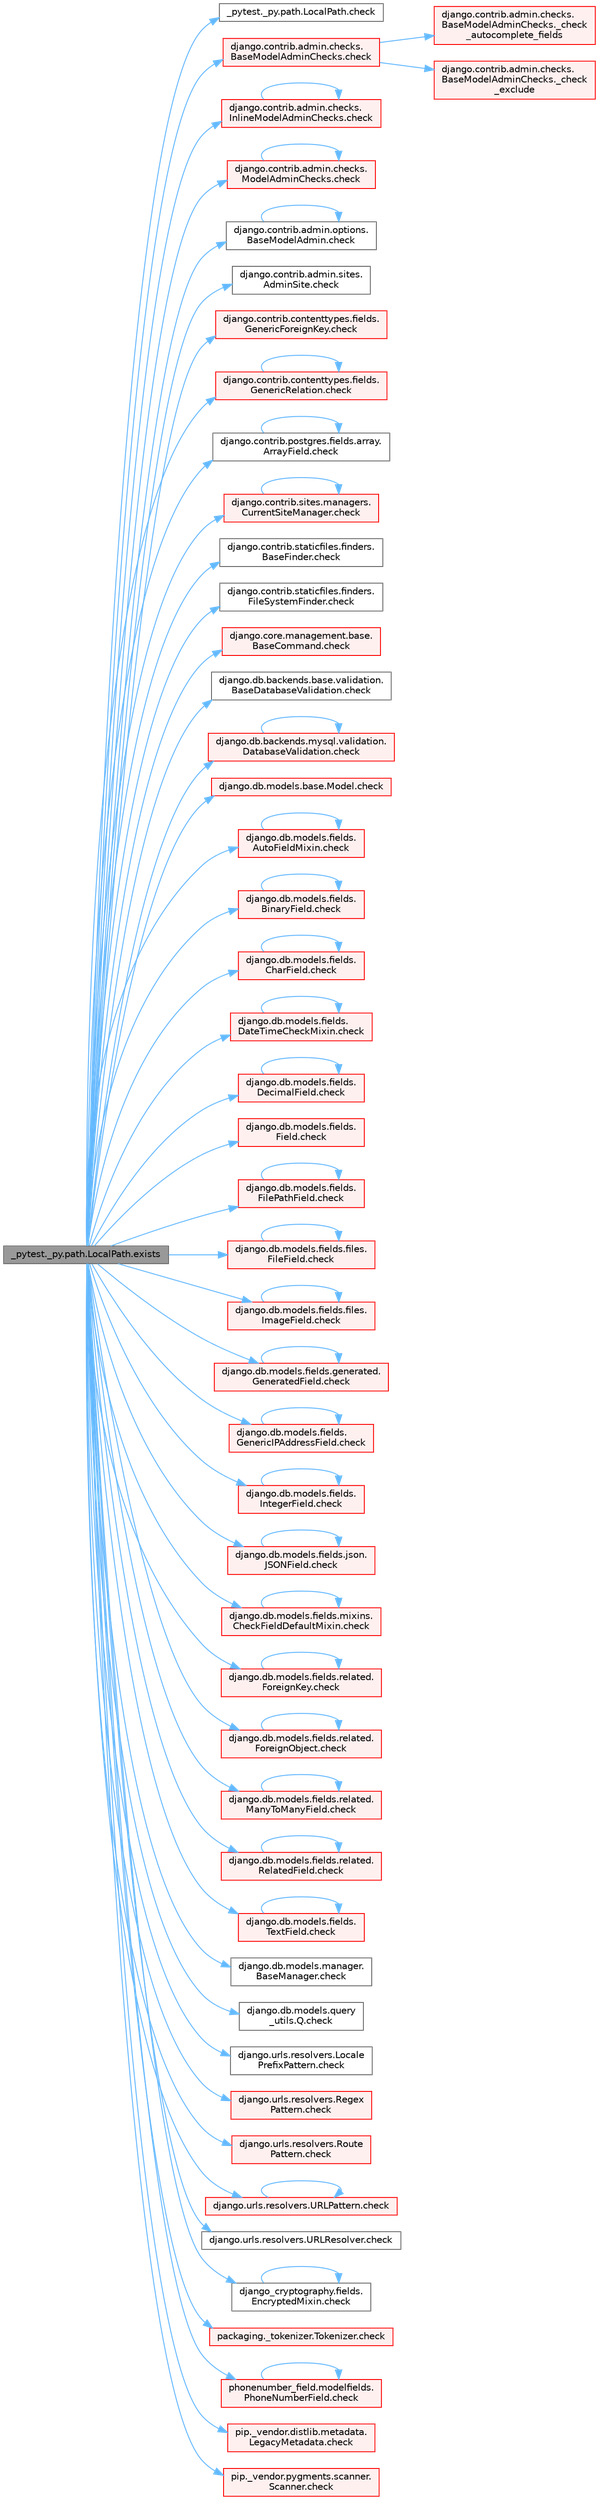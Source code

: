 digraph "_pytest._py.path.LocalPath.exists"
{
 // LATEX_PDF_SIZE
  bgcolor="transparent";
  edge [fontname=Helvetica,fontsize=10,labelfontname=Helvetica,labelfontsize=10];
  node [fontname=Helvetica,fontsize=10,shape=box,height=0.2,width=0.4];
  rankdir="LR";
  Node1 [id="Node000001",label="_pytest._py.path.LocalPath.exists",height=0.2,width=0.4,color="gray40", fillcolor="grey60", style="filled", fontcolor="black",tooltip=" "];
  Node1 -> Node2 [id="edge1_Node000001_Node000002",color="steelblue1",style="solid",tooltip=" "];
  Node2 [id="Node000002",label="_pytest._py.path.LocalPath.check",height=0.2,width=0.4,color="grey40", fillcolor="white", style="filled",URL="$class__pytest_1_1__py_1_1path_1_1_local_path.html#a4b987fb8998938ae4a5f4ed6aebf69ea",tooltip=" "];
  Node1 -> Node3 [id="edge2_Node000001_Node000003",color="steelblue1",style="solid",tooltip=" "];
  Node3 [id="Node000003",label="django.contrib.admin.checks.\lBaseModelAdminChecks.check",height=0.2,width=0.4,color="red", fillcolor="#FFF0F0", style="filled",URL="$classdjango_1_1contrib_1_1admin_1_1checks_1_1_base_model_admin_checks.html#a11595bf2b8d59e96fee553e518494d6d",tooltip=" "];
  Node3 -> Node4 [id="edge3_Node000003_Node000004",color="steelblue1",style="solid",tooltip=" "];
  Node4 [id="Node000004",label="django.contrib.admin.checks.\lBaseModelAdminChecks._check\l_autocomplete_fields",height=0.2,width=0.4,color="red", fillcolor="#FFF0F0", style="filled",URL="$classdjango_1_1contrib_1_1admin_1_1checks_1_1_base_model_admin_checks.html#aae28443fe76f9522cb186eb52a0535f4",tooltip=" "];
  Node3 -> Node8 [id="edge4_Node000003_Node000008",color="steelblue1",style="solid",tooltip=" "];
  Node8 [id="Node000008",label="django.contrib.admin.checks.\lBaseModelAdminChecks._check\l_exclude",height=0.2,width=0.4,color="red", fillcolor="#FFF0F0", style="filled",URL="$classdjango_1_1contrib_1_1admin_1_1checks_1_1_base_model_admin_checks.html#a7e568228221b7c8b6060525c1ffd5752",tooltip=" "];
  Node1 -> Node36 [id="edge5_Node000001_Node000036",color="steelblue1",style="solid",tooltip=" "];
  Node36 [id="Node000036",label="django.contrib.admin.checks.\lInlineModelAdminChecks.check",height=0.2,width=0.4,color="red", fillcolor="#FFF0F0", style="filled",URL="$classdjango_1_1contrib_1_1admin_1_1checks_1_1_inline_model_admin_checks.html#acdf096659f73e5facb970e774e61f7cc",tooltip=" "];
  Node36 -> Node36 [id="edge6_Node000036_Node000036",color="steelblue1",style="solid",tooltip=" "];
  Node1 -> Node45 [id="edge7_Node000001_Node000045",color="steelblue1",style="solid",tooltip=" "];
  Node45 [id="Node000045",label="django.contrib.admin.checks.\lModelAdminChecks.check",height=0.2,width=0.4,color="red", fillcolor="#FFF0F0", style="filled",URL="$classdjango_1_1contrib_1_1admin_1_1checks_1_1_model_admin_checks.html#afedbd9df38a2915eb0a5a9cea0731bc3",tooltip=" "];
  Node45 -> Node45 [id="edge8_Node000045_Node000045",color="steelblue1",style="solid",tooltip=" "];
  Node1 -> Node65 [id="edge9_Node000001_Node000065",color="steelblue1",style="solid",tooltip=" "];
  Node65 [id="Node000065",label="django.contrib.admin.options.\lBaseModelAdmin.check",height=0.2,width=0.4,color="grey40", fillcolor="white", style="filled",URL="$classdjango_1_1contrib_1_1admin_1_1options_1_1_base_model_admin.html#af32f399c528a3e552e7518976cc41a5b",tooltip=" "];
  Node65 -> Node65 [id="edge10_Node000065_Node000065",color="steelblue1",style="solid",tooltip=" "];
  Node1 -> Node66 [id="edge11_Node000001_Node000066",color="steelblue1",style="solid",tooltip=" "];
  Node66 [id="Node000066",label="django.contrib.admin.sites.\lAdminSite.check",height=0.2,width=0.4,color="grey40", fillcolor="white", style="filled",URL="$classdjango_1_1contrib_1_1admin_1_1sites_1_1_admin_site.html#aefedadd8ec4a978001a8182443f0a75e",tooltip=" "];
  Node1 -> Node67 [id="edge12_Node000001_Node000067",color="steelblue1",style="solid",tooltip=" "];
  Node67 [id="Node000067",label="django.contrib.contenttypes.fields.\lGenericForeignKey.check",height=0.2,width=0.4,color="red", fillcolor="#FFF0F0", style="filled",URL="$classdjango_1_1contrib_1_1contenttypes_1_1fields_1_1_generic_foreign_key.html#a825d4540a94bc23ef0ce2a03f4ddb7fc",tooltip=" "];
  Node1 -> Node780 [id="edge13_Node000001_Node000780",color="steelblue1",style="solid",tooltip=" "];
  Node780 [id="Node000780",label="django.contrib.contenttypes.fields.\lGenericRelation.check",height=0.2,width=0.4,color="red", fillcolor="#FFF0F0", style="filled",URL="$classdjango_1_1contrib_1_1contenttypes_1_1fields_1_1_generic_relation.html#a45d009ec3d4930825210c7ec1bc16cac",tooltip=" "];
  Node780 -> Node780 [id="edge14_Node000780_Node000780",color="steelblue1",style="solid",tooltip=" "];
  Node1 -> Node784 [id="edge15_Node000001_Node000784",color="steelblue1",style="solid",tooltip=" "];
  Node784 [id="Node000784",label="django.contrib.postgres.fields.array.\lArrayField.check",height=0.2,width=0.4,color="grey40", fillcolor="white", style="filled",URL="$classdjango_1_1contrib_1_1postgres_1_1fields_1_1array_1_1_array_field.html#a3bfc183c9c8aad5ba35799fd720e9105",tooltip=" "];
  Node784 -> Node784 [id="edge16_Node000784_Node000784",color="steelblue1",style="solid",tooltip=" "];
  Node1 -> Node785 [id="edge17_Node000001_Node000785",color="steelblue1",style="solid",tooltip=" "];
  Node785 [id="Node000785",label="django.contrib.sites.managers.\lCurrentSiteManager.check",height=0.2,width=0.4,color="red", fillcolor="#FFF0F0", style="filled",URL="$classdjango_1_1contrib_1_1sites_1_1managers_1_1_current_site_manager.html#a24104e33647bb4f4a78f9a3b6f815248",tooltip=" "];
  Node785 -> Node785 [id="edge18_Node000785_Node000785",color="steelblue1",style="solid",tooltip=" "];
  Node1 -> Node2175 [id="edge19_Node000001_Node002175",color="steelblue1",style="solid",tooltip=" "];
  Node2175 [id="Node002175",label="django.contrib.staticfiles.finders.\lBaseFinder.check",height=0.2,width=0.4,color="grey40", fillcolor="white", style="filled",URL="$classdjango_1_1contrib_1_1staticfiles_1_1finders_1_1_base_finder.html#ab92c4f7950eea18b75fdb93463b0d29d",tooltip=" "];
  Node1 -> Node2176 [id="edge20_Node000001_Node002176",color="steelblue1",style="solid",tooltip=" "];
  Node2176 [id="Node002176",label="django.contrib.staticfiles.finders.\lFileSystemFinder.check",height=0.2,width=0.4,color="grey40", fillcolor="white", style="filled",URL="$classdjango_1_1contrib_1_1staticfiles_1_1finders_1_1_file_system_finder.html#a709eac9ec46c5e67a0ba159b658dc15a",tooltip=" "];
  Node1 -> Node2177 [id="edge21_Node000001_Node002177",color="steelblue1",style="solid",tooltip=" "];
  Node2177 [id="Node002177",label="django.core.management.base.\lBaseCommand.check",height=0.2,width=0.4,color="red", fillcolor="#FFF0F0", style="filled",URL="$classdjango_1_1core_1_1management_1_1base_1_1_base_command.html#a0ff1b562b3f6e68600b828fce3cf09b6",tooltip=" "];
  Node1 -> Node2178 [id="edge22_Node000001_Node002178",color="steelblue1",style="solid",tooltip=" "];
  Node2178 [id="Node002178",label="django.db.backends.base.validation.\lBaseDatabaseValidation.check",height=0.2,width=0.4,color="grey40", fillcolor="white", style="filled",URL="$classdjango_1_1db_1_1backends_1_1base_1_1validation_1_1_base_database_validation.html#aba603612877c7a309dad634f434bf751",tooltip=" "];
  Node1 -> Node2179 [id="edge23_Node000001_Node002179",color="steelblue1",style="solid",tooltip=" "];
  Node2179 [id="Node002179",label="django.db.backends.mysql.validation.\lDatabaseValidation.check",height=0.2,width=0.4,color="red", fillcolor="#FFF0F0", style="filled",URL="$classdjango_1_1db_1_1backends_1_1mysql_1_1validation_1_1_database_validation.html#ae97ac90b3d18457f080c5eb1c0412d88",tooltip=" "];
  Node2179 -> Node2179 [id="edge24_Node002179_Node002179",color="steelblue1",style="solid",tooltip=" "];
  Node1 -> Node2181 [id="edge25_Node000001_Node002181",color="steelblue1",style="solid",tooltip=" "];
  Node2181 [id="Node002181",label="django.db.models.base.Model.check",height=0.2,width=0.4,color="red", fillcolor="#FFF0F0", style="filled",URL="$classdjango_1_1db_1_1models_1_1base_1_1_model.html#ab2d7ad77a925236e80619ead6c3d7f4b",tooltip=" "];
  Node1 -> Node2201 [id="edge26_Node000001_Node002201",color="steelblue1",style="solid",tooltip=" "];
  Node2201 [id="Node002201",label="django.db.models.fields.\lAutoFieldMixin.check",height=0.2,width=0.4,color="red", fillcolor="#FFF0F0", style="filled",URL="$classdjango_1_1db_1_1models_1_1fields_1_1_auto_field_mixin.html#a85eb07224cb0ac2d36fbd60bca546bef",tooltip=" "];
  Node2201 -> Node2201 [id="edge27_Node002201_Node002201",color="steelblue1",style="solid",tooltip=" "];
  Node1 -> Node2204 [id="edge28_Node000001_Node002204",color="steelblue1",style="solid",tooltip=" "];
  Node2204 [id="Node002204",label="django.db.models.fields.\lBinaryField.check",height=0.2,width=0.4,color="red", fillcolor="#FFF0F0", style="filled",URL="$classdjango_1_1db_1_1models_1_1fields_1_1_binary_field.html#a51c981fa6aa2a2e1d4efcfa766673646",tooltip=" "];
  Node2204 -> Node2204 [id="edge29_Node002204_Node002204",color="steelblue1",style="solid",tooltip=" "];
  Node1 -> Node2206 [id="edge30_Node000001_Node002206",color="steelblue1",style="solid",tooltip=" "];
  Node2206 [id="Node002206",label="django.db.models.fields.\lCharField.check",height=0.2,width=0.4,color="red", fillcolor="#FFF0F0", style="filled",URL="$classdjango_1_1db_1_1models_1_1fields_1_1_char_field.html#a0eb18a4df8ce40930eb724339c6441b0",tooltip=" "];
  Node2206 -> Node2206 [id="edge31_Node002206_Node002206",color="steelblue1",style="solid",tooltip=" "];
  Node1 -> Node2210 [id="edge32_Node000001_Node002210",color="steelblue1",style="solid",tooltip=" "];
  Node2210 [id="Node002210",label="django.db.models.fields.\lDateTimeCheckMixin.check",height=0.2,width=0.4,color="red", fillcolor="#FFF0F0", style="filled",URL="$classdjango_1_1db_1_1models_1_1fields_1_1_date_time_check_mixin.html#ab7287b8bf80b28f6f50dec25d9a67a3a",tooltip=" "];
  Node2210 -> Node2210 [id="edge33_Node002210_Node002210",color="steelblue1",style="solid",tooltip=" "];
  Node1 -> Node2220 [id="edge34_Node000001_Node002220",color="steelblue1",style="solid",tooltip=" "];
  Node2220 [id="Node002220",label="django.db.models.fields.\lDecimalField.check",height=0.2,width=0.4,color="red", fillcolor="#FFF0F0", style="filled",URL="$classdjango_1_1db_1_1models_1_1fields_1_1_decimal_field.html#ab3ffc1695661a8734c24c28af00b6069",tooltip=" "];
  Node2220 -> Node2220 [id="edge35_Node002220_Node002220",color="steelblue1",style="solid",tooltip=" "];
  Node1 -> Node2224 [id="edge36_Node000001_Node002224",color="steelblue1",style="solid",tooltip=" "];
  Node2224 [id="Node002224",label="django.db.models.fields.\lField.check",height=0.2,width=0.4,color="red", fillcolor="#FFF0F0", style="filled",URL="$classdjango_1_1db_1_1models_1_1fields_1_1_field.html#ad2ebd34e73f0b1ff16ba6b6f155633ac",tooltip=" "];
  Node1 -> Node2237 [id="edge37_Node000001_Node002237",color="steelblue1",style="solid",tooltip=" "];
  Node2237 [id="Node002237",label="django.db.models.fields.\lFilePathField.check",height=0.2,width=0.4,color="red", fillcolor="#FFF0F0", style="filled",URL="$classdjango_1_1db_1_1models_1_1fields_1_1_file_path_field.html#acc2e0785469b1e3140219b0c9a195afb",tooltip=" "];
  Node2237 -> Node2237 [id="edge38_Node002237_Node002237",color="steelblue1",style="solid",tooltip=" "];
  Node1 -> Node2239 [id="edge39_Node000001_Node002239",color="steelblue1",style="solid",tooltip=" "];
  Node2239 [id="Node002239",label="django.db.models.fields.files.\lFileField.check",height=0.2,width=0.4,color="red", fillcolor="#FFF0F0", style="filled",URL="$classdjango_1_1db_1_1models_1_1fields_1_1files_1_1_file_field.html#a8922e0bff68bd802386352a5fccd8a85",tooltip=" "];
  Node2239 -> Node2239 [id="edge40_Node002239_Node002239",color="steelblue1",style="solid",tooltip=" "];
  Node1 -> Node2241 [id="edge41_Node000001_Node002241",color="steelblue1",style="solid",tooltip=" "];
  Node2241 [id="Node002241",label="django.db.models.fields.files.\lImageField.check",height=0.2,width=0.4,color="red", fillcolor="#FFF0F0", style="filled",URL="$classdjango_1_1db_1_1models_1_1fields_1_1files_1_1_image_field.html#a6e057f35358dcae72cbc468e58477f82",tooltip=" "];
  Node2241 -> Node2241 [id="edge42_Node002241_Node002241",color="steelblue1",style="solid",tooltip=" "];
  Node1 -> Node2243 [id="edge43_Node000001_Node002243",color="steelblue1",style="solid",tooltip=" "];
  Node2243 [id="Node002243",label="django.db.models.fields.generated.\lGeneratedField.check",height=0.2,width=0.4,color="red", fillcolor="#FFF0F0", style="filled",URL="$classdjango_1_1db_1_1models_1_1fields_1_1generated_1_1_generated_field.html#a17dcd0f6d6580cb5f6417d8730312ad6",tooltip=" "];
  Node2243 -> Node2243 [id="edge44_Node002243_Node002243",color="steelblue1",style="solid",tooltip=" "];
  Node1 -> Node2250 [id="edge45_Node000001_Node002250",color="steelblue1",style="solid",tooltip=" "];
  Node2250 [id="Node002250",label="django.db.models.fields.\lGenericIPAddressField.check",height=0.2,width=0.4,color="red", fillcolor="#FFF0F0", style="filled",URL="$classdjango_1_1db_1_1models_1_1fields_1_1_generic_i_p_address_field.html#af73879f6f7868b661fe27d031849cbfb",tooltip=" "];
  Node2250 -> Node2250 [id="edge46_Node002250_Node002250",color="steelblue1",style="solid",tooltip=" "];
  Node1 -> Node2252 [id="edge47_Node000001_Node002252",color="steelblue1",style="solid",tooltip=" "];
  Node2252 [id="Node002252",label="django.db.models.fields.\lIntegerField.check",height=0.2,width=0.4,color="red", fillcolor="#FFF0F0", style="filled",URL="$classdjango_1_1db_1_1models_1_1fields_1_1_integer_field.html#a5e5ba3fdfa77ed60312a7d653c18646c",tooltip=" "];
  Node2252 -> Node2252 [id="edge48_Node002252_Node002252",color="steelblue1",style="solid",tooltip=" "];
  Node1 -> Node2254 [id="edge49_Node000001_Node002254",color="steelblue1",style="solid",tooltip=" "];
  Node2254 [id="Node002254",label="django.db.models.fields.json.\lJSONField.check",height=0.2,width=0.4,color="red", fillcolor="#FFF0F0", style="filled",URL="$classdjango_1_1db_1_1models_1_1fields_1_1json_1_1_j_s_o_n_field.html#a3e212f8702c9959a9043f962509472b4",tooltip=" "];
  Node2254 -> Node2254 [id="edge50_Node002254_Node002254",color="steelblue1",style="solid",tooltip=" "];
  Node1 -> Node2255 [id="edge51_Node000001_Node002255",color="steelblue1",style="solid",tooltip=" "];
  Node2255 [id="Node002255",label="django.db.models.fields.mixins.\lCheckFieldDefaultMixin.check",height=0.2,width=0.4,color="red", fillcolor="#FFF0F0", style="filled",URL="$classdjango_1_1db_1_1models_1_1fields_1_1mixins_1_1_check_field_default_mixin.html#a60e678d87f918980b2665c9586ac6e30",tooltip=" "];
  Node2255 -> Node2255 [id="edge52_Node002255_Node002255",color="steelblue1",style="solid",tooltip=" "];
  Node1 -> Node2257 [id="edge53_Node000001_Node002257",color="steelblue1",style="solid",tooltip=" "];
  Node2257 [id="Node002257",label="django.db.models.fields.related.\lForeignKey.check",height=0.2,width=0.4,color="red", fillcolor="#FFF0F0", style="filled",URL="$classdjango_1_1db_1_1models_1_1fields_1_1related_1_1_foreign_key.html#a4f1f9779dfed8a2ecc2ef8e7c763ac2e",tooltip=" "];
  Node2257 -> Node2257 [id="edge54_Node002257_Node002257",color="steelblue1",style="solid",tooltip=" "];
  Node1 -> Node2263 [id="edge55_Node000001_Node002263",color="steelblue1",style="solid",tooltip=" "];
  Node2263 [id="Node002263",label="django.db.models.fields.related.\lForeignObject.check",height=0.2,width=0.4,color="red", fillcolor="#FFF0F0", style="filled",URL="$classdjango_1_1db_1_1models_1_1fields_1_1related_1_1_foreign_object.html#a3f86b34db6a0c837940fd06a738f8874",tooltip=" "];
  Node2263 -> Node2263 [id="edge56_Node002263_Node002263",color="steelblue1",style="solid",tooltip=" "];
  Node1 -> Node2271 [id="edge57_Node000001_Node002271",color="steelblue1",style="solid",tooltip=" "];
  Node2271 [id="Node002271",label="django.db.models.fields.related.\lManyToManyField.check",height=0.2,width=0.4,color="red", fillcolor="#FFF0F0", style="filled",URL="$classdjango_1_1db_1_1models_1_1fields_1_1related_1_1_many_to_many_field.html#a27fb55abc0248b438349aaff84762a70",tooltip=" "];
  Node2271 -> Node2271 [id="edge58_Node002271_Node002271",color="steelblue1",style="solid",tooltip=" "];
  Node1 -> Node2275 [id="edge59_Node000001_Node002275",color="steelblue1",style="solid",tooltip=" "];
  Node2275 [id="Node002275",label="django.db.models.fields.related.\lRelatedField.check",height=0.2,width=0.4,color="red", fillcolor="#FFF0F0", style="filled",URL="$classdjango_1_1db_1_1models_1_1fields_1_1related_1_1_related_field.html#a0a6b770cf843d11a02a7eb2ed80bc434",tooltip=" "];
  Node2275 -> Node2275 [id="edge60_Node002275_Node002275",color="steelblue1",style="solid",tooltip=" "];
  Node1 -> Node2282 [id="edge61_Node000001_Node002282",color="steelblue1",style="solid",tooltip=" "];
  Node2282 [id="Node002282",label="django.db.models.fields.\lTextField.check",height=0.2,width=0.4,color="red", fillcolor="#FFF0F0", style="filled",URL="$classdjango_1_1db_1_1models_1_1fields_1_1_text_field.html#abe02a845bc6d9a80ecb48a81aa75eab2",tooltip=" "];
  Node2282 -> Node2282 [id="edge62_Node002282_Node002282",color="steelblue1",style="solid",tooltip=" "];
  Node1 -> Node2283 [id="edge63_Node000001_Node002283",color="steelblue1",style="solid",tooltip=" "];
  Node2283 [id="Node002283",label="django.db.models.manager.\lBaseManager.check",height=0.2,width=0.4,color="grey40", fillcolor="white", style="filled",URL="$classdjango_1_1db_1_1models_1_1manager_1_1_base_manager.html#a75e1657d2a4fa327ea1abadb6fd8fecc",tooltip=" "];
  Node1 -> Node2284 [id="edge64_Node000001_Node002284",color="steelblue1",style="solid",tooltip=" "];
  Node2284 [id="Node002284",label="django.db.models.query\l_utils.Q.check",height=0.2,width=0.4,color="grey40", fillcolor="white", style="filled",URL="$classdjango_1_1db_1_1models_1_1query__utils_1_1_q.html#a4636baa2ce17e41774ff3dbc101b8282",tooltip=" "];
  Node1 -> Node2285 [id="edge65_Node000001_Node002285",color="steelblue1",style="solid",tooltip=" "];
  Node2285 [id="Node002285",label="django.urls.resolvers.Locale\lPrefixPattern.check",height=0.2,width=0.4,color="grey40", fillcolor="white", style="filled",URL="$classdjango_1_1urls_1_1resolvers_1_1_locale_prefix_pattern.html#a06418738c03259aa6002067b414f0a88",tooltip=" "];
  Node1 -> Node2286 [id="edge66_Node000001_Node002286",color="steelblue1",style="solid",tooltip=" "];
  Node2286 [id="Node002286",label="django.urls.resolvers.Regex\lPattern.check",height=0.2,width=0.4,color="red", fillcolor="#FFF0F0", style="filled",URL="$classdjango_1_1urls_1_1resolvers_1_1_regex_pattern.html#a4fb074a83e87154e285b43ad16965c9d",tooltip=" "];
  Node1 -> Node2321 [id="edge67_Node000001_Node002321",color="steelblue1",style="solid",tooltip=" "];
  Node2321 [id="Node002321",label="django.urls.resolvers.Route\lPattern.check",height=0.2,width=0.4,color="red", fillcolor="#FFF0F0", style="filled",URL="$classdjango_1_1urls_1_1resolvers_1_1_route_pattern.html#a4445d301d14d0624b8cba76ba19cdc4b",tooltip=" "];
  Node1 -> Node2323 [id="edge68_Node000001_Node002323",color="steelblue1",style="solid",tooltip=" "];
  Node2323 [id="Node002323",label="django.urls.resolvers.URLPattern.check",height=0.2,width=0.4,color="red", fillcolor="#FFF0F0", style="filled",URL="$classdjango_1_1urls_1_1resolvers_1_1_u_r_l_pattern.html#a4d4705923e8b068322a7a15f12eaf4aa",tooltip=" "];
  Node2323 -> Node2323 [id="edge69_Node002323_Node002323",color="steelblue1",style="solid",tooltip=" "];
  Node1 -> Node2326 [id="edge70_Node000001_Node002326",color="steelblue1",style="solid",tooltip=" "];
  Node2326 [id="Node002326",label="django.urls.resolvers.URLResolver.check",height=0.2,width=0.4,color="grey40", fillcolor="white", style="filled",URL="$classdjango_1_1urls_1_1resolvers_1_1_u_r_l_resolver.html#ab0c33dbdff04531eb2b71f1115269b0f",tooltip=" "];
  Node1 -> Node2327 [id="edge71_Node000001_Node002327",color="steelblue1",style="solid",tooltip=" "];
  Node2327 [id="Node002327",label="django_cryptography.fields.\lEncryptedMixin.check",height=0.2,width=0.4,color="grey40", fillcolor="white", style="filled",URL="$classdjango__cryptography_1_1fields_1_1_encrypted_mixin.html#a219e223264de8166159246d82955b0c9",tooltip=" "];
  Node2327 -> Node2327 [id="edge72_Node002327_Node002327",color="steelblue1",style="solid",tooltip=" "];
  Node1 -> Node2328 [id="edge73_Node000001_Node002328",color="steelblue1",style="solid",tooltip=" "];
  Node2328 [id="Node002328",label="packaging._tokenizer.Tokenizer.check",height=0.2,width=0.4,color="red", fillcolor="#FFF0F0", style="filled",URL="$classpackaging_1_1__tokenizer_1_1_tokenizer.html#a6c4529c0615ee80330bf28db87789ab6",tooltip=" "];
  Node1 -> Node2329 [id="edge74_Node000001_Node002329",color="steelblue1",style="solid",tooltip=" "];
  Node2329 [id="Node002329",label="phonenumber_field.modelfields.\lPhoneNumberField.check",height=0.2,width=0.4,color="red", fillcolor="#FFF0F0", style="filled",URL="$classphonenumber__field_1_1modelfields_1_1_phone_number_field.html#a0f2d047d51bc0003090ca57a3f024ab4",tooltip=" "];
  Node2329 -> Node2329 [id="edge75_Node002329_Node002329",color="steelblue1",style="solid",tooltip=" "];
  Node1 -> Node2331 [id="edge76_Node000001_Node002331",color="steelblue1",style="solid",tooltip=" "];
  Node2331 [id="Node002331",label="pip._vendor.distlib.metadata.\lLegacyMetadata.check",height=0.2,width=0.4,color="red", fillcolor="#FFF0F0", style="filled",URL="$classpip_1_1__vendor_1_1distlib_1_1metadata_1_1_legacy_metadata.html#a9f3d75961911af2473c8092d354b3d85",tooltip=" "];
  Node1 -> Node2334 [id="edge77_Node000001_Node002334",color="steelblue1",style="solid",tooltip=" "];
  Node2334 [id="Node002334",label="pip._vendor.pygments.scanner.\lScanner.check",height=0.2,width=0.4,color="red", fillcolor="#FFF0F0", style="filled",URL="$classpip_1_1__vendor_1_1pygments_1_1scanner_1_1_scanner.html#a40f26bfe3c57607db66676e8a797a62b",tooltip=" "];
}
